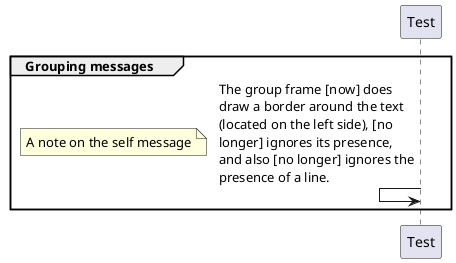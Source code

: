 @startuml
skinparam {
      Maxmessagesize 200
}

group Grouping messages
    Test <- Test : The group frame [now] does draw a border around the text (located on the left side), [no longer] ignores its presence, and also [no longer] ignores the presence of a line.
note left
  A note on the self message
endnote
end
@enduml
